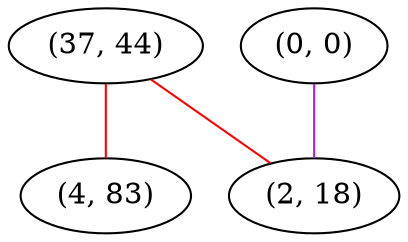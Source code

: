 graph "" {
"(37, 44)";
"(0, 0)";
"(4, 83)";
"(2, 18)";
"(37, 44)" -- "(4, 83)"  [color=red, key=0, weight=1];
"(37, 44)" -- "(2, 18)"  [color=red, key=0, weight=1];
"(0, 0)" -- "(2, 18)"  [color=purple, key=0, weight=4];
}
